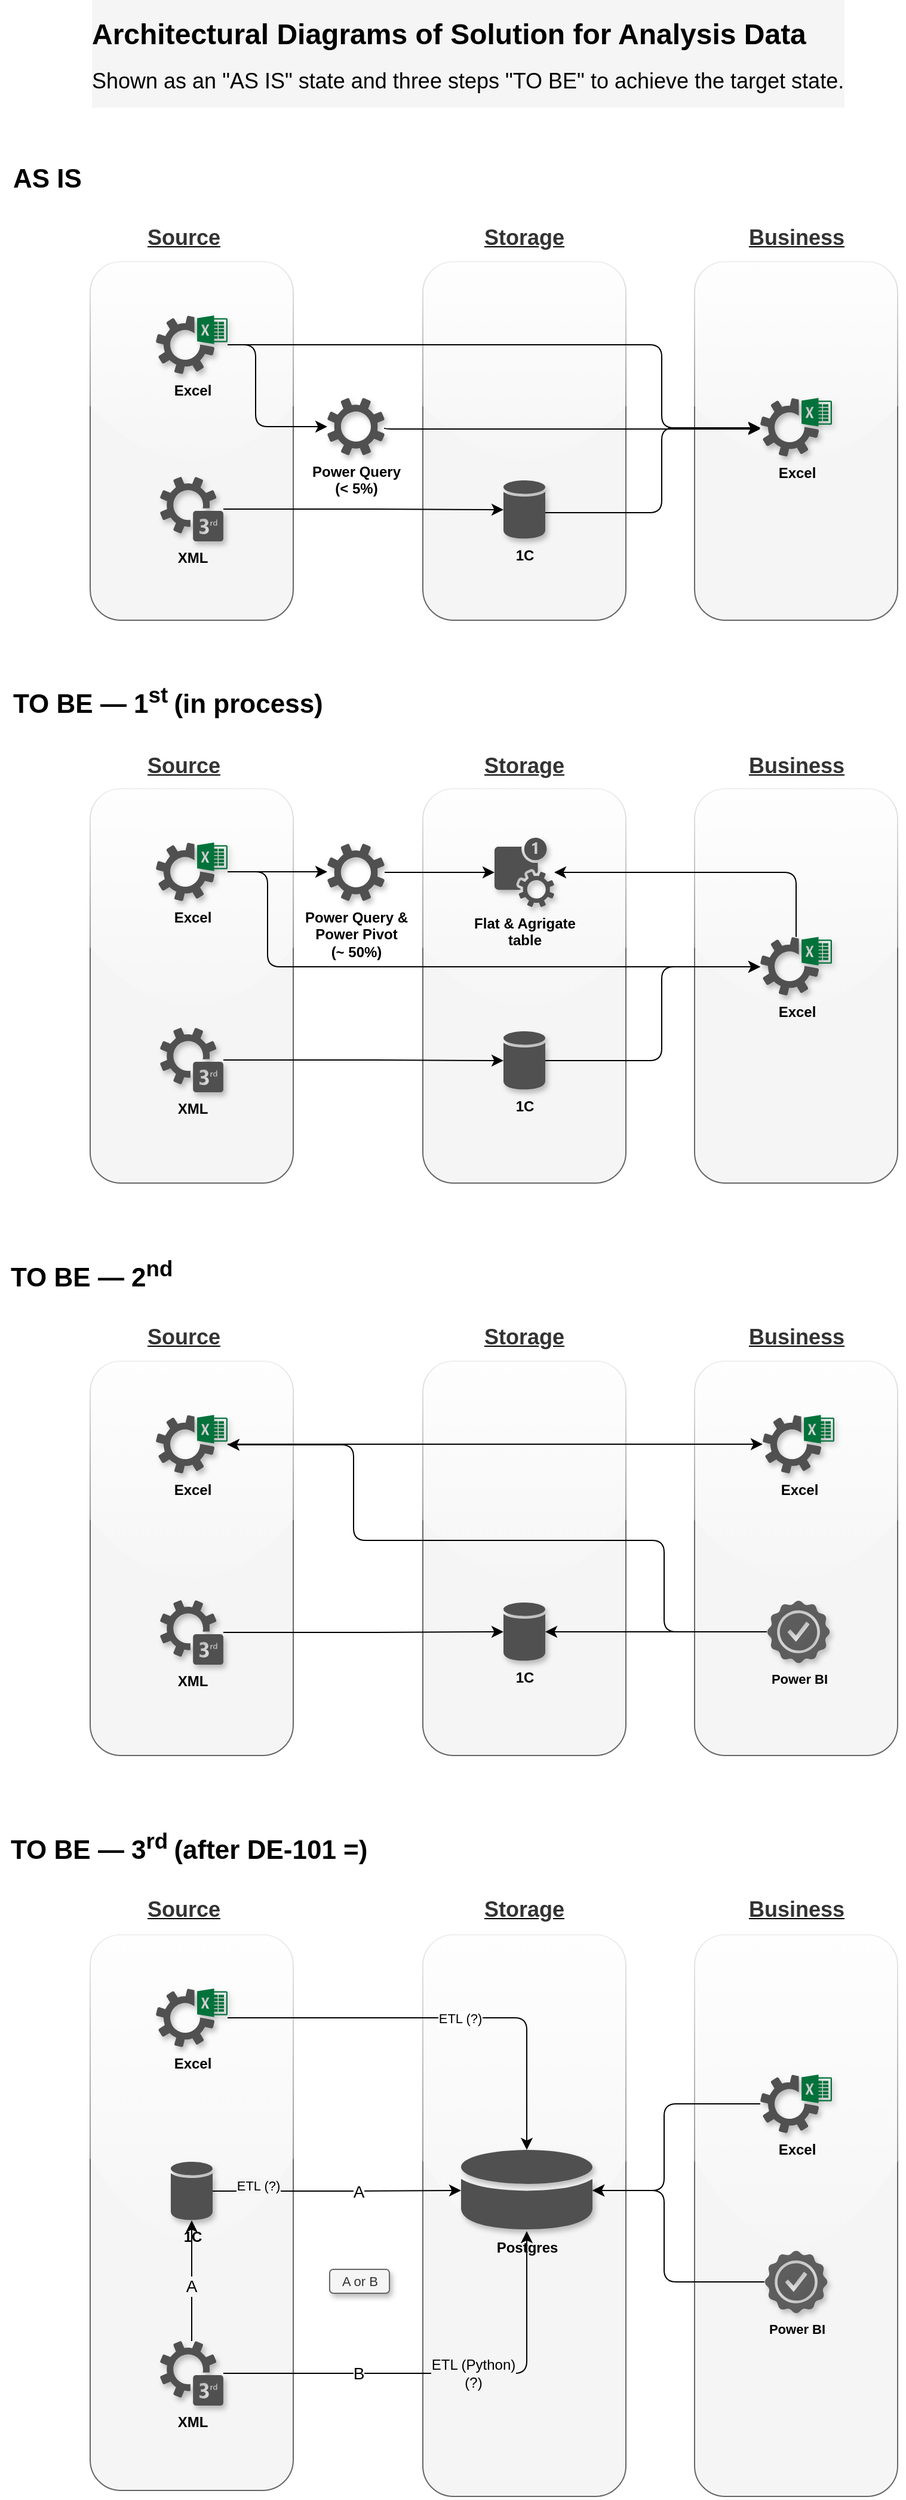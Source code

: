 <mxfile version="14.5.1" type="device"><diagram id="RVOuBzgUMl0IddybaFX9" name="Страница 1"><mxGraphModel dx="952" dy="719" grid="1" gridSize="10" guides="1" tooltips="1" connect="1" arrows="1" fold="1" page="1" pageScale="1" pageWidth="827" pageHeight="1169" math="0" shadow="0"><root><mxCell id="0"/><mxCell id="1" parent="0"/><mxCell id="Y5UnBgMo3BUGqpmzbO__-13" value="&lt;b&gt;Power Query&lt;br&gt;(&amp;lt; 5%)&lt;/b&gt;" style="pointerEvents=1;shadow=1;dashed=0;html=1;strokeColor=none;fillColor=#505050;labelPosition=center;verticalLabelPosition=bottom;verticalAlign=top;outlineConnect=0;align=center;shape=mxgraph.office.concepts.settings;rounded=1;" vertex="1" parent="1"><mxGeometry x="278" y="353" width="48" height="48" as="geometry"/></mxCell><mxCell id="Y5UnBgMo3BUGqpmzbO__-51" value="&lt;h1&gt;&lt;font style=&quot;font-size: 22px&quot;&gt;AS IS&lt;/font&gt;&lt;/h1&gt;" style="text;html=1;strokeColor=none;fillColor=none;spacing=5;spacingTop=-20;whiteSpace=wrap;overflow=hidden;shadow=1;glass=1;labelBackgroundColor=none;fontSize=18;rounded=1;" vertex="1" parent="1"><mxGeometry x="10" y="129" width="70" height="51" as="geometry"/></mxCell><mxCell id="Y5UnBgMo3BUGqpmzbO__-52" value="&lt;h1 style=&quot;font-size: 22px&quot;&gt;TO BE — 1&lt;sup&gt;st &lt;/sup&gt;(in process)&lt;/h1&gt;" style="text;html=1;strokeColor=none;fillColor=none;spacing=5;spacingTop=-20;whiteSpace=wrap;overflow=hidden;shadow=1;glass=1;labelBackgroundColor=none;fontSize=18;align=left;fontStyle=0;rounded=1;" vertex="1" parent="1"><mxGeometry x="10" y="586" width="280" height="44" as="geometry"/></mxCell><mxCell id="Y5UnBgMo3BUGqpmzbO__-82" value="" style="group;rounded=1;" vertex="1" connectable="0" parent="1"><mxGeometry x="138" y="209" width="111.5" height="330" as="geometry"/></mxCell><mxCell id="Y5UnBgMo3BUGqpmzbO__-21" value="" style="group;shadow=1;rounded=1;" vertex="1" connectable="0" parent="Y5UnBgMo3BUGqpmzbO__-82"><mxGeometry y="75" width="111.5" height="255" as="geometry"/></mxCell><mxCell id="Y5UnBgMo3BUGqpmzbO__-20" value="" style="whiteSpace=wrap;html=1;shadow=0;fillColor=#f5f5f5;strokeColor=#666666;fontColor=#333333;glass=1;rounded=1;" vertex="1" parent="Y5UnBgMo3BUGqpmzbO__-21"><mxGeometry x="-58.5" y="-45" width="170" height="300" as="geometry"/></mxCell><mxCell id="Y5UnBgMo3BUGqpmzbO__-10" value="&lt;b&gt;XML&lt;/b&gt;" style="pointerEvents=1;shadow=1;dashed=0;html=1;strokeColor=none;fillColor=#505050;labelPosition=center;verticalLabelPosition=bottom;verticalAlign=top;outlineConnect=0;align=center;shape=mxgraph.office.communications.3rd_party_service;rounded=1;" vertex="1" parent="Y5UnBgMo3BUGqpmzbO__-21"><mxGeometry y="135" width="53" height="54" as="geometry"/></mxCell><mxCell id="Y5UnBgMo3BUGqpmzbO__-16" value="&lt;b&gt;Excel&lt;/b&gt;" style="pointerEvents=1;shadow=1;dashed=0;html=1;strokeColor=none;fillColor=#505050;labelPosition=center;verticalLabelPosition=bottom;verticalAlign=top;outlineConnect=0;align=center;shape=mxgraph.office.services.excel_services;rounded=1;" vertex="1" parent="Y5UnBgMo3BUGqpmzbO__-21"><mxGeometry x="-3.5" width="60" height="49" as="geometry"/></mxCell><mxCell id="Y5UnBgMo3BUGqpmzbO__-48" value="&lt;span style=&quot;color: rgb(51, 51, 51); font-size: 18px;&quot;&gt;Source&lt;/span&gt;" style="text;html=1;strokeColor=none;fillColor=none;align=center;verticalAlign=middle;whiteSpace=wrap;shadow=0;glass=1;fontStyle=5;fontSize=18;rounded=1;" vertex="1" parent="Y5UnBgMo3BUGqpmzbO__-82"><mxGeometry width="40" height="20" as="geometry"/></mxCell><mxCell id="Y5UnBgMo3BUGqpmzbO__-83" value="" style="group;rounded=1;" vertex="1" connectable="0" parent="1"><mxGeometry x="358" y="209" width="170" height="330" as="geometry"/></mxCell><mxCell id="Y5UnBgMo3BUGqpmzbO__-44" value="" style="whiteSpace=wrap;html=1;shadow=0;fillColor=#f5f5f5;strokeColor=#666666;fontColor=#333333;glass=1;rounded=1;" vertex="1" parent="Y5UnBgMo3BUGqpmzbO__-83"><mxGeometry y="30" width="170" height="300" as="geometry"/></mxCell><mxCell id="Y5UnBgMo3BUGqpmzbO__-6" value="&lt;b&gt;1C&lt;/b&gt;" style="shadow=1;dashed=0;html=1;strokeColor=none;fillColor=#505050;labelPosition=center;verticalLabelPosition=bottom;verticalAlign=top;outlineConnect=0;align=center;shape=mxgraph.office.databases.database;rounded=1;" vertex="1" parent="Y5UnBgMo3BUGqpmzbO__-83"><mxGeometry x="67.5" y="213" width="35" height="49" as="geometry"/></mxCell><mxCell id="Y5UnBgMo3BUGqpmzbO__-47" value="&lt;span style=&quot;color: rgb(51, 51, 51); font-size: 18px;&quot;&gt;Storage&lt;/span&gt;" style="text;html=1;strokeColor=none;fillColor=none;align=center;verticalAlign=middle;whiteSpace=wrap;shadow=0;glass=1;fontStyle=5;fontSize=18;rounded=1;" vertex="1" parent="Y5UnBgMo3BUGqpmzbO__-83"><mxGeometry x="65" width="40" height="20" as="geometry"/></mxCell><mxCell id="Y5UnBgMo3BUGqpmzbO__-84" value="" style="group;rounded=1;" vertex="1" connectable="0" parent="1"><mxGeometry x="585.5" y="209" width="170" height="330" as="geometry"/></mxCell><mxCell id="Y5UnBgMo3BUGqpmzbO__-45" value="" style="whiteSpace=wrap;html=1;shadow=0;fillColor=#f5f5f5;strokeColor=#666666;fontColor=#333333;glass=1;labelBackgroundColor=none;rounded=1;" vertex="1" parent="Y5UnBgMo3BUGqpmzbO__-84"><mxGeometry y="30" width="170" height="300" as="geometry"/></mxCell><mxCell id="Y5UnBgMo3BUGqpmzbO__-2" value="&lt;b&gt;Excel&lt;/b&gt;" style="pointerEvents=1;shadow=1;dashed=0;html=1;strokeColor=none;fillColor=#505050;labelPosition=center;verticalLabelPosition=bottom;verticalAlign=top;outlineConnect=0;align=center;shape=mxgraph.office.services.excel_services;rounded=1;" vertex="1" parent="Y5UnBgMo3BUGqpmzbO__-84"><mxGeometry x="55" y="144" width="60" height="49" as="geometry"/></mxCell><mxCell id="Y5UnBgMo3BUGqpmzbO__-49" value="&lt;span style=&quot;color: rgb(51 , 51 , 51) ; font-size: 18px&quot;&gt;Business&lt;/span&gt;" style="text;html=1;strokeColor=none;fillColor=none;align=center;verticalAlign=middle;whiteSpace=wrap;shadow=0;glass=1;fontStyle=5;fontSize=18;rounded=1;" vertex="1" parent="Y5UnBgMo3BUGqpmzbO__-84"><mxGeometry x="65" width="40" height="20" as="geometry"/></mxCell><mxCell id="Y5UnBgMo3BUGqpmzbO__-18" style="edgeStyle=orthogonalEdgeStyle;orthogonalLoop=1;jettySize=auto;html=1;shadow=0;endSize=7;jumpSize=6;strokeWidth=1;" edge="1" parent="1" source="Y5UnBgMo3BUGqpmzbO__-6" target="Y5UnBgMo3BUGqpmzbO__-2"><mxGeometry relative="1" as="geometry"><Array as="points"><mxPoint x="558" y="449"/><mxPoint x="558" y="378"/></Array></mxGeometry></mxCell><mxCell id="Y5UnBgMo3BUGqpmzbO__-17" style="edgeStyle=orthogonalEdgeStyle;orthogonalLoop=1;jettySize=auto;html=1;shadow=0;endSize=7;jumpSize=6;strokeWidth=1;" edge="1" parent="1" source="Y5UnBgMo3BUGqpmzbO__-10" target="Y5UnBgMo3BUGqpmzbO__-6"><mxGeometry relative="1" as="geometry"/></mxCell><mxCell id="Y5UnBgMo3BUGqpmzbO__-19" style="edgeStyle=orthogonalEdgeStyle;orthogonalLoop=1;jettySize=auto;html=1;shadow=0;endSize=7;jumpSize=6;strokeWidth=1;" edge="1" parent="1" source="Y5UnBgMo3BUGqpmzbO__-16" target="Y5UnBgMo3BUGqpmzbO__-2"><mxGeometry relative="1" as="geometry"><Array as="points"><mxPoint x="558" y="308"/><mxPoint x="558" y="378"/></Array></mxGeometry></mxCell><mxCell id="Y5UnBgMo3BUGqpmzbO__-85" style="edgeStyle=orthogonalEdgeStyle;jumpSize=6;orthogonalLoop=1;jettySize=auto;html=1;shadow=0;endSize=7;strokeWidth=1;fontSize=18;" edge="1" parent="1"><mxGeometry relative="1" as="geometry"><mxPoint x="326.0" y="378" as="sourcePoint"/><mxPoint x="640.5" y="378.5" as="targetPoint"/><Array as="points"><mxPoint x="326" y="379"/><mxPoint x="640" y="379"/></Array></mxGeometry></mxCell><mxCell id="Y5UnBgMo3BUGqpmzbO__-86" style="edgeStyle=orthogonalEdgeStyle;jumpSize=6;orthogonalLoop=1;jettySize=auto;html=1;shadow=0;endSize=7;strokeWidth=1;fontSize=18;" edge="1" parent="1" source="Y5UnBgMo3BUGqpmzbO__-16" target="Y5UnBgMo3BUGqpmzbO__-13"><mxGeometry relative="1" as="geometry"><Array as="points"><mxPoint x="218" y="308"/><mxPoint x="218" y="377"/></Array></mxGeometry></mxCell><mxCell id="Y5UnBgMo3BUGqpmzbO__-87" value="&lt;b style=&quot;line-height: 120%&quot;&gt;Power Query &amp;amp;&lt;br&gt;Power Pivot&lt;br&gt;(~ 50%)&lt;/b&gt;" style="pointerEvents=1;shadow=1;dashed=0;html=1;strokeColor=none;fillColor=#505050;labelPosition=center;verticalLabelPosition=bottom;verticalAlign=top;outlineConnect=0;align=center;shape=mxgraph.office.concepts.settings;rounded=1;" vertex="1" parent="1"><mxGeometry x="278" y="726" width="48" height="48" as="geometry"/></mxCell><mxCell id="Y5UnBgMo3BUGqpmzbO__-90" value="" style="group;shadow=1;rounded=1;" vertex="1" connectable="0" parent="1"><mxGeometry x="138" y="725" width="111.5" height="280" as="geometry"/></mxCell><mxCell id="Y5UnBgMo3BUGqpmzbO__-91" value="" style="whiteSpace=wrap;html=1;shadow=0;fillColor=#f5f5f5;strokeColor=#666666;fontColor=#333333;glass=1;rounded=1;" vertex="1" parent="Y5UnBgMo3BUGqpmzbO__-90"><mxGeometry x="-58.5" y="-45" width="170" height="330" as="geometry"/></mxCell><mxCell id="Y5UnBgMo3BUGqpmzbO__-92" value="&lt;b&gt;XML&lt;/b&gt;" style="pointerEvents=1;shadow=1;dashed=0;html=1;strokeColor=none;fillColor=#505050;labelPosition=center;verticalLabelPosition=bottom;verticalAlign=top;outlineConnect=0;align=center;shape=mxgraph.office.communications.3rd_party_service;rounded=1;" vertex="1" parent="Y5UnBgMo3BUGqpmzbO__-90"><mxGeometry y="155" width="53" height="54" as="geometry"/></mxCell><mxCell id="Y5UnBgMo3BUGqpmzbO__-93" value="&lt;b&gt;Excel&lt;/b&gt;" style="pointerEvents=1;shadow=1;dashed=0;html=1;strokeColor=none;fillColor=#505050;labelPosition=center;verticalLabelPosition=bottom;verticalAlign=top;outlineConnect=0;align=center;shape=mxgraph.office.services.excel_services;rounded=1;" vertex="1" parent="Y5UnBgMo3BUGqpmzbO__-90"><mxGeometry x="-3.5" width="60" height="49" as="geometry"/></mxCell><mxCell id="Y5UnBgMo3BUGqpmzbO__-94" value="&lt;span style=&quot;color: rgb(51, 51, 51); font-size: 18px;&quot;&gt;Source&lt;/span&gt;" style="text;html=1;strokeColor=none;fillColor=none;align=center;verticalAlign=middle;whiteSpace=wrap;shadow=0;glass=1;fontStyle=5;fontSize=18;rounded=1;" vertex="1" parent="1"><mxGeometry x="138" y="651" width="40" height="20" as="geometry"/></mxCell><mxCell id="Y5UnBgMo3BUGqpmzbO__-96" value="" style="whiteSpace=wrap;html=1;shadow=0;fillColor=#f5f5f5;strokeColor=#666666;fontColor=#333333;glass=1;rounded=1;" vertex="1" parent="1"><mxGeometry x="358" y="680" width="170" height="330" as="geometry"/></mxCell><mxCell id="Y5UnBgMo3BUGqpmzbO__-97" value="&lt;b&gt;1C&lt;/b&gt;" style="shadow=1;dashed=0;html=1;strokeColor=none;fillColor=#505050;labelPosition=center;verticalLabelPosition=bottom;verticalAlign=top;outlineConnect=0;align=center;shape=mxgraph.office.databases.database;rounded=1;" vertex="1" parent="1"><mxGeometry x="425.5" y="883" width="35" height="49" as="geometry"/></mxCell><mxCell id="Y5UnBgMo3BUGqpmzbO__-98" value="&lt;span style=&quot;color: rgb(51, 51, 51); font-size: 18px;&quot;&gt;Storage&lt;/span&gt;" style="text;html=1;strokeColor=none;fillColor=none;align=center;verticalAlign=middle;whiteSpace=wrap;shadow=0;glass=1;fontStyle=5;fontSize=18;rounded=1;" vertex="1" parent="1"><mxGeometry x="423" y="651" width="40" height="20" as="geometry"/></mxCell><mxCell id="Y5UnBgMo3BUGqpmzbO__-11" value="&lt;b&gt;Flat &amp;amp; Agrigate&lt;br&gt;table&lt;/b&gt;" style="pointerEvents=1;shadow=1;dashed=0;html=1;strokeColor=none;fillColor=#505050;labelPosition=center;verticalLabelPosition=bottom;verticalAlign=top;outlineConnect=0;align=center;shape=mxgraph.office.communications.push_notification_service;rounded=1;" vertex="1" parent="1"><mxGeometry x="418" y="721" width="50" height="58" as="geometry"/></mxCell><mxCell id="Y5UnBgMo3BUGqpmzbO__-100" value="" style="whiteSpace=wrap;html=1;shadow=0;fillColor=#f5f5f5;strokeColor=#666666;fontColor=#333333;glass=1;labelBackgroundColor=none;rounded=1;" vertex="1" parent="1"><mxGeometry x="585.5" y="680" width="170" height="330" as="geometry"/></mxCell><mxCell id="Y5UnBgMo3BUGqpmzbO__-101" value="&lt;b&gt;Excel&lt;/b&gt;" style="pointerEvents=1;shadow=1;dashed=0;html=1;strokeColor=none;fillColor=#505050;labelPosition=center;verticalLabelPosition=bottom;verticalAlign=top;outlineConnect=0;align=center;shape=mxgraph.office.services.excel_services;rounded=1;" vertex="1" parent="1"><mxGeometry x="640.5" y="804" width="60" height="49" as="geometry"/></mxCell><mxCell id="Y5UnBgMo3BUGqpmzbO__-102" value="&lt;span style=&quot;color: rgb(51 , 51 , 51) ; font-size: 18px&quot;&gt;Business&lt;/span&gt;" style="text;html=1;strokeColor=none;fillColor=none;align=center;verticalAlign=middle;whiteSpace=wrap;shadow=0;glass=1;fontStyle=5;fontSize=18;rounded=1;" vertex="1" parent="1"><mxGeometry x="650.5" y="651" width="40" height="20" as="geometry"/></mxCell><mxCell id="Y5UnBgMo3BUGqpmzbO__-104" style="edgeStyle=orthogonalEdgeStyle;orthogonalLoop=1;jettySize=auto;html=1;shadow=0;endSize=7;jumpSize=6;strokeWidth=1;" edge="1" source="Y5UnBgMo3BUGqpmzbO__-92" target="Y5UnBgMo3BUGqpmzbO__-97" parent="1"><mxGeometry relative="1" as="geometry"/></mxCell><mxCell id="Y5UnBgMo3BUGqpmzbO__-107" style="edgeStyle=orthogonalEdgeStyle;jumpSize=6;orthogonalLoop=1;jettySize=auto;html=1;shadow=0;endSize=7;strokeWidth=1;fontSize=18;" edge="1" source="Y5UnBgMo3BUGqpmzbO__-93" target="Y5UnBgMo3BUGqpmzbO__-87" parent="1"><mxGeometry relative="1" as="geometry"><Array as="points"><mxPoint x="248" y="749"/><mxPoint x="248" y="749"/></Array></mxGeometry></mxCell><mxCell id="Y5UnBgMo3BUGqpmzbO__-109" style="edgeStyle=orthogonalEdgeStyle;jumpSize=6;orthogonalLoop=1;jettySize=auto;html=1;shadow=0;endSize=7;strokeWidth=1;fontSize=11;spacing=2;" edge="1" parent="1" source="Y5UnBgMo3BUGqpmzbO__-87" target="Y5UnBgMo3BUGqpmzbO__-11"><mxGeometry relative="1" as="geometry"><mxPoint x="413.0" y="749.571" as="targetPoint"/></mxGeometry></mxCell><mxCell id="Y5UnBgMo3BUGqpmzbO__-111" style="edgeStyle=orthogonalEdgeStyle;jumpSize=6;orthogonalLoop=1;jettySize=auto;html=1;shadow=0;endSize=7;strokeWidth=1;fontSize=11;" edge="1" parent="1" source="Y5UnBgMo3BUGqpmzbO__-93" target="Y5UnBgMo3BUGqpmzbO__-101"><mxGeometry relative="1" as="geometry"><mxPoint x="268" y="940" as="sourcePoint"/><mxPoint x="640.5" y="818" as="targetPoint"/><Array as="points"><mxPoint x="228" y="749"/><mxPoint x="228" y="829"/></Array></mxGeometry></mxCell><mxCell id="Y5UnBgMo3BUGqpmzbO__-103" style="edgeStyle=orthogonalEdgeStyle;orthogonalLoop=1;jettySize=auto;html=1;shadow=0;endSize=7;jumpSize=6;strokeWidth=1;" edge="1" source="Y5UnBgMo3BUGqpmzbO__-97" target="Y5UnBgMo3BUGqpmzbO__-101" parent="1"><mxGeometry relative="1" as="geometry"><Array as="points"><mxPoint x="558" y="907"/><mxPoint x="558" y="829"/></Array></mxGeometry></mxCell><mxCell id="Y5UnBgMo3BUGqpmzbO__-112" style="edgeStyle=orthogonalEdgeStyle;jumpSize=6;orthogonalLoop=1;jettySize=auto;html=1;shadow=0;endSize=7;strokeWidth=1;fontSize=11;" edge="1" parent="1" source="Y5UnBgMo3BUGqpmzbO__-101" target="Y5UnBgMo3BUGqpmzbO__-11"><mxGeometry relative="1" as="geometry"><Array as="points"><mxPoint x="670" y="750"/></Array></mxGeometry></mxCell><mxCell id="Y5UnBgMo3BUGqpmzbO__-118" value="&lt;h1 style=&quot;font-size: 22px&quot;&gt;TO BE — 2&lt;sup&gt;nd&lt;/sup&gt;&lt;/h1&gt;" style="text;html=1;strokeColor=none;fillColor=none;spacing=5;spacingTop=-20;whiteSpace=wrap;overflow=hidden;shadow=1;glass=1;labelBackgroundColor=none;fontSize=18;align=left;fontStyle=0;rounded=1;" vertex="1" parent="1"><mxGeometry x="8" y="1066" width="172" height="40" as="geometry"/></mxCell><mxCell id="Y5UnBgMo3BUGqpmzbO__-120" value="" style="group;shadow=1;rounded=1;" vertex="1" connectable="0" parent="1"><mxGeometry x="138" y="1204" width="111.5" height="280" as="geometry"/></mxCell><mxCell id="Y5UnBgMo3BUGqpmzbO__-121" value="" style="whiteSpace=wrap;html=1;shadow=0;fillColor=#f5f5f5;strokeColor=#666666;fontColor=#333333;glass=1;rounded=1;" vertex="1" parent="Y5UnBgMo3BUGqpmzbO__-120"><mxGeometry x="-58.5" y="-45" width="170" height="330" as="geometry"/></mxCell><mxCell id="Y5UnBgMo3BUGqpmzbO__-122" value="&lt;b&gt;XML&lt;/b&gt;" style="pointerEvents=1;shadow=1;dashed=0;html=1;strokeColor=none;fillColor=#505050;labelPosition=center;verticalLabelPosition=bottom;verticalAlign=top;outlineConnect=0;align=center;shape=mxgraph.office.communications.3rd_party_service;rounded=1;" vertex="1" parent="Y5UnBgMo3BUGqpmzbO__-120"><mxGeometry y="155" width="53" height="54" as="geometry"/></mxCell><mxCell id="Y5UnBgMo3BUGqpmzbO__-123" value="&lt;b&gt;Excel&lt;/b&gt;" style="pointerEvents=1;shadow=1;dashed=0;html=1;strokeColor=none;fillColor=#505050;labelPosition=center;verticalLabelPosition=bottom;verticalAlign=top;outlineConnect=0;align=center;shape=mxgraph.office.services.excel_services;rounded=1;" vertex="1" parent="Y5UnBgMo3BUGqpmzbO__-120"><mxGeometry x="-3.5" width="60" height="49" as="geometry"/></mxCell><mxCell id="Y5UnBgMo3BUGqpmzbO__-124" value="&lt;span style=&quot;color: rgb(51, 51, 51); font-size: 18px;&quot;&gt;Source&lt;/span&gt;" style="text;html=1;strokeColor=none;fillColor=none;align=center;verticalAlign=middle;whiteSpace=wrap;shadow=0;glass=1;fontStyle=5;fontSize=18;rounded=1;" vertex="1" parent="1"><mxGeometry x="138" y="1129" width="40" height="20" as="geometry"/></mxCell><mxCell id="Y5UnBgMo3BUGqpmzbO__-125" value="" style="whiteSpace=wrap;html=1;shadow=0;fillColor=#f5f5f5;strokeColor=#666666;fontColor=#333333;glass=1;rounded=1;" vertex="1" parent="1"><mxGeometry x="358" y="1159" width="170" height="330" as="geometry"/></mxCell><mxCell id="Y5UnBgMo3BUGqpmzbO__-126" value="&lt;b&gt;1C&lt;/b&gt;" style="shadow=1;dashed=0;html=1;strokeColor=none;fillColor=#505050;labelPosition=center;verticalLabelPosition=bottom;verticalAlign=top;outlineConnect=0;align=center;shape=mxgraph.office.databases.database;rounded=1;" vertex="1" parent="1"><mxGeometry x="425.5" y="1361" width="35" height="49" as="geometry"/></mxCell><mxCell id="Y5UnBgMo3BUGqpmzbO__-127" value="&lt;span style=&quot;color: rgb(51, 51, 51); font-size: 18px;&quot;&gt;Storage&lt;/span&gt;" style="text;html=1;strokeColor=none;fillColor=none;align=center;verticalAlign=middle;whiteSpace=wrap;shadow=0;glass=1;fontStyle=5;fontSize=18;rounded=1;" vertex="1" parent="1"><mxGeometry x="423" y="1129" width="40" height="20" as="geometry"/></mxCell><mxCell id="Y5UnBgMo3BUGqpmzbO__-129" value="" style="whiteSpace=wrap;html=1;shadow=0;fillColor=#f5f5f5;strokeColor=#666666;fontColor=#333333;glass=1;labelBackgroundColor=none;rounded=1;" vertex="1" parent="1"><mxGeometry x="585.5" y="1159" width="170" height="330" as="geometry"/></mxCell><mxCell id="Y5UnBgMo3BUGqpmzbO__-130" value="&lt;b&gt;Excel&lt;/b&gt;" style="pointerEvents=1;shadow=1;dashed=0;html=1;strokeColor=none;fillColor=#505050;labelPosition=center;verticalLabelPosition=bottom;verticalAlign=top;outlineConnect=0;align=center;shape=mxgraph.office.services.excel_services;rounded=1;" vertex="1" parent="1"><mxGeometry x="642.5" y="1204" width="60" height="49" as="geometry"/></mxCell><mxCell id="Y5UnBgMo3BUGqpmzbO__-131" value="&lt;span style=&quot;color: rgb(51 , 51 , 51) ; font-size: 18px&quot;&gt;Business&lt;/span&gt;" style="text;html=1;strokeColor=none;fillColor=none;align=center;verticalAlign=middle;whiteSpace=wrap;shadow=0;glass=1;fontStyle=5;fontSize=18;rounded=1;" vertex="1" parent="1"><mxGeometry x="650.5" y="1129" width="40" height="20" as="geometry"/></mxCell><mxCell id="Y5UnBgMo3BUGqpmzbO__-132" style="edgeStyle=orthogonalEdgeStyle;orthogonalLoop=1;jettySize=auto;html=1;shadow=0;endSize=7;jumpSize=6;strokeWidth=1;" edge="1" source="Y5UnBgMo3BUGqpmzbO__-122" target="Y5UnBgMo3BUGqpmzbO__-126" parent="1"><mxGeometry relative="1" as="geometry"/></mxCell><mxCell id="Y5UnBgMo3BUGqpmzbO__-135" style="edgeStyle=orthogonalEdgeStyle;jumpSize=6;orthogonalLoop=1;jettySize=auto;html=1;shadow=0;endSize=7;strokeWidth=1;fontSize=11;" edge="1" source="Y5UnBgMo3BUGqpmzbO__-123" target="Y5UnBgMo3BUGqpmzbO__-130" parent="1"><mxGeometry relative="1" as="geometry"><mxPoint x="268" y="1419" as="sourcePoint"/><mxPoint x="640.5" y="1297" as="targetPoint"/><Array as="points"/></mxGeometry></mxCell><mxCell id="Y5UnBgMo3BUGqpmzbO__-141" style="edgeStyle=orthogonalEdgeStyle;jumpSize=6;orthogonalLoop=1;jettySize=auto;html=1;shadow=0;endSize=7;strokeWidth=1;fontSize=11;" edge="1" parent="1" source="Y5UnBgMo3BUGqpmzbO__-138" target="Y5UnBgMo3BUGqpmzbO__-123"><mxGeometry relative="1" as="geometry"><Array as="points"><mxPoint x="560" y="1386"/><mxPoint x="560" y="1309"/><mxPoint x="300" y="1309"/><mxPoint x="300" y="1229"/></Array></mxGeometry></mxCell><mxCell id="Y5UnBgMo3BUGqpmzbO__-182" style="edgeStyle=orthogonalEdgeStyle;jumpSize=6;orthogonalLoop=1;jettySize=auto;html=1;shadow=0;endSize=7;strokeWidth=1;fontSize=11;" edge="1" parent="1" source="Y5UnBgMo3BUGqpmzbO__-138" target="Y5UnBgMo3BUGqpmzbO__-126"><mxGeometry relative="1" as="geometry"/></mxCell><mxCell id="Y5UnBgMo3BUGqpmzbO__-138" value="&lt;b&gt;Power BI&lt;/b&gt;" style="pointerEvents=1;shadow=1;dashed=0;html=1;strokeColor=none;fillColor=#505050;labelPosition=center;verticalLabelPosition=bottom;verticalAlign=top;outlineConnect=0;align=center;shape=mxgraph.office.concepts.best_practices;glass=1;labelBackgroundColor=none;fontSize=11;opacity=90;rounded=1;" vertex="1" parent="1"><mxGeometry x="646" y="1359" width="53" height="53" as="geometry"/></mxCell><mxCell id="Y5UnBgMo3BUGqpmzbO__-146" value="&lt;h1 style=&quot;font-size: 22px&quot;&gt;TO BE — 3&lt;sup&gt;rd&amp;nbsp;&lt;/sup&gt;(after DE-101 =)&lt;/h1&gt;" style="text;html=1;strokeColor=none;fillColor=none;spacing=5;spacingTop=-20;whiteSpace=wrap;overflow=hidden;shadow=1;glass=1;labelBackgroundColor=none;fontSize=18;align=left;fontStyle=0;rounded=1;" vertex="1" parent="1"><mxGeometry x="8" y="1545" width="312" height="40" as="geometry"/></mxCell><mxCell id="Y5UnBgMo3BUGqpmzbO__-147" value="" style="group;shadow=1;rounded=1;" vertex="1" connectable="0" parent="1"><mxGeometry x="138" y="1684" width="111.5" height="420" as="geometry"/></mxCell><mxCell id="Y5UnBgMo3BUGqpmzbO__-148" value="" style="whiteSpace=wrap;html=1;shadow=0;fillColor=#f5f5f5;strokeColor=#666666;fontColor=#333333;glass=1;rounded=1;" vertex="1" parent="Y5UnBgMo3BUGqpmzbO__-147"><mxGeometry x="-58.5" y="-45" width="170" height="465" as="geometry"/></mxCell><mxCell id="Y5UnBgMo3BUGqpmzbO__-179" style="edgeStyle=orthogonalEdgeStyle;jumpSize=6;orthogonalLoop=1;jettySize=auto;html=1;shadow=0;endSize=7;strokeWidth=1;fontSize=11;" edge="1" parent="Y5UnBgMo3BUGqpmzbO__-147" source="Y5UnBgMo3BUGqpmzbO__-149" target="Y5UnBgMo3BUGqpmzbO__-153"><mxGeometry relative="1" as="geometry"/></mxCell><mxCell id="Y5UnBgMo3BUGqpmzbO__-180" value="&lt;span style=&quot;font-size: 14px;&quot;&gt;A&lt;/span&gt;" style="edgeLabel;html=1;align=center;verticalAlign=middle;resizable=0;points=[];fontSize=11;rounded=1;labelBackgroundColor=#F5F5F5;" vertex="1" connectable="0" parent="Y5UnBgMo3BUGqpmzbO__-179"><mxGeometry x="-0.092" relative="1" as="geometry"><mxPoint x="-1" as="offset"/></mxGeometry></mxCell><mxCell id="Y5UnBgMo3BUGqpmzbO__-149" value="&lt;b&gt;XML&lt;/b&gt;" style="pointerEvents=1;shadow=1;dashed=0;html=1;strokeColor=none;fillColor=#505050;labelPosition=center;verticalLabelPosition=bottom;verticalAlign=top;outlineConnect=0;align=center;shape=mxgraph.office.communications.3rd_party_service;rounded=1;" vertex="1" parent="Y5UnBgMo3BUGqpmzbO__-147"><mxGeometry y="295" width="53" height="54" as="geometry"/></mxCell><mxCell id="Y5UnBgMo3BUGqpmzbO__-150" value="&lt;b&gt;Excel&lt;/b&gt;" style="pointerEvents=1;shadow=1;dashed=0;html=1;strokeColor=none;fillColor=#505050;labelPosition=center;verticalLabelPosition=bottom;verticalAlign=top;outlineConnect=0;align=center;shape=mxgraph.office.services.excel_services;rounded=1;" vertex="1" parent="Y5UnBgMo3BUGqpmzbO__-147"><mxGeometry x="-3.5" width="60" height="49" as="geometry"/></mxCell><mxCell id="Y5UnBgMo3BUGqpmzbO__-153" value="&lt;b&gt;1C&lt;/b&gt;" style="shadow=1;dashed=0;html=1;strokeColor=none;fillColor=#505050;labelPosition=center;verticalLabelPosition=bottom;verticalAlign=top;outlineConnect=0;align=center;shape=mxgraph.office.databases.database;rounded=1;" vertex="1" parent="Y5UnBgMo3BUGqpmzbO__-147"><mxGeometry x="9" y="145" width="35" height="49" as="geometry"/></mxCell><mxCell id="Y5UnBgMo3BUGqpmzbO__-151" value="&lt;span style=&quot;color: rgb(51, 51, 51); font-size: 18px;&quot;&gt;Source&lt;/span&gt;" style="text;html=1;strokeColor=none;fillColor=none;align=center;verticalAlign=middle;whiteSpace=wrap;shadow=0;glass=1;fontStyle=5;fontSize=18;rounded=1;" vertex="1" parent="1"><mxGeometry x="138" y="1608" width="40" height="20" as="geometry"/></mxCell><mxCell id="Y5UnBgMo3BUGqpmzbO__-152" value="" style="whiteSpace=wrap;html=1;shadow=0;fillColor=#f5f5f5;strokeColor=#666666;fontColor=#333333;glass=1;rounded=1;" vertex="1" parent="1"><mxGeometry x="358" y="1639" width="170" height="470" as="geometry"/></mxCell><mxCell id="Y5UnBgMo3BUGqpmzbO__-154" value="&lt;span style=&quot;color: rgb(51, 51, 51); font-size: 18px;&quot;&gt;Storage&lt;/span&gt;" style="text;html=1;strokeColor=none;fillColor=none;align=center;verticalAlign=middle;whiteSpace=wrap;shadow=0;glass=1;fontStyle=5;fontSize=18;rounded=1;" vertex="1" parent="1"><mxGeometry x="423" y="1608" width="40" height="20" as="geometry"/></mxCell><mxCell id="Y5UnBgMo3BUGqpmzbO__-155" value="" style="whiteSpace=wrap;html=1;shadow=0;fillColor=#f5f5f5;strokeColor=#666666;fontColor=#333333;glass=1;labelBackgroundColor=none;rounded=1;" vertex="1" parent="1"><mxGeometry x="585.5" y="1639" width="170" height="470" as="geometry"/></mxCell><mxCell id="Y5UnBgMo3BUGqpmzbO__-164" style="edgeStyle=orthogonalEdgeStyle;jumpSize=6;orthogonalLoop=1;jettySize=auto;html=1;shadow=0;endSize=7;strokeWidth=1;fontSize=11;" edge="1" parent="1" source="Y5UnBgMo3BUGqpmzbO__-156" target="Y5UnBgMo3BUGqpmzbO__-5"><mxGeometry relative="1" as="geometry"><Array as="points"><mxPoint x="560" y="1781"/><mxPoint x="560" y="1853"/></Array></mxGeometry></mxCell><mxCell id="Y5UnBgMo3BUGqpmzbO__-156" value="&lt;b&gt;Excel&lt;/b&gt;" style="pointerEvents=1;shadow=1;dashed=0;html=1;strokeColor=none;fillColor=#505050;labelPosition=center;verticalLabelPosition=bottom;verticalAlign=top;outlineConnect=0;align=center;shape=mxgraph.office.services.excel_services;rounded=1;" vertex="1" parent="1"><mxGeometry x="640.5" y="1756" width="60" height="49" as="geometry"/></mxCell><mxCell id="Y5UnBgMo3BUGqpmzbO__-157" value="&lt;span style=&quot;color: rgb(51 , 51 , 51) ; font-size: 18px&quot;&gt;Business&lt;/span&gt;" style="text;html=1;strokeColor=none;fillColor=none;align=center;verticalAlign=middle;whiteSpace=wrap;shadow=0;glass=1;fontStyle=5;fontSize=18;rounded=1;" vertex="1" parent="1"><mxGeometry x="650.5" y="1608" width="40" height="20" as="geometry"/></mxCell><mxCell id="Y5UnBgMo3BUGqpmzbO__-160" style="edgeStyle=orthogonalEdgeStyle;jumpSize=6;orthogonalLoop=1;jettySize=auto;html=1;shadow=0;endSize=7;strokeWidth=1;fontSize=11;" edge="1" source="Y5UnBgMo3BUGqpmzbO__-163" target="Y5UnBgMo3BUGqpmzbO__-5" parent="1"><mxGeometry relative="1" as="geometry"><Array as="points"><mxPoint x="560" y="1929"/><mxPoint x="560" y="1853"/></Array></mxGeometry></mxCell><mxCell id="Y5UnBgMo3BUGqpmzbO__-163" value="&lt;b&gt;Power BI&lt;/b&gt;" style="pointerEvents=1;shadow=1;dashed=0;html=1;strokeColor=none;fillColor=#505050;labelPosition=center;verticalLabelPosition=bottom;verticalAlign=top;outlineConnect=0;align=center;shape=mxgraph.office.concepts.best_practices;glass=1;labelBackgroundColor=none;fontSize=11;opacity=90;rounded=1;" vertex="1" parent="1"><mxGeometry x="644" y="1903" width="53" height="53" as="geometry"/></mxCell><mxCell id="Y5UnBgMo3BUGqpmzbO__-5" value="&lt;b&gt;Postgres&lt;/b&gt;" style="shadow=1;dashed=0;html=1;strokeColor=none;fillColor=#505050;labelPosition=center;verticalLabelPosition=bottom;verticalAlign=top;outlineConnect=0;align=center;shape=mxgraph.office.databases.database_mini_1;rounded=1;" vertex="1" parent="1"><mxGeometry x="390" y="1819" width="110" height="68" as="geometry"/></mxCell><mxCell id="Y5UnBgMo3BUGqpmzbO__-165" style="edgeStyle=orthogonalEdgeStyle;jumpSize=6;orthogonalLoop=1;jettySize=auto;html=1;shadow=0;endSize=7;strokeWidth=1;fontSize=11;" edge="1" parent="1" source="Y5UnBgMo3BUGqpmzbO__-149" target="Y5UnBgMo3BUGqpmzbO__-5"><mxGeometry relative="1" as="geometry"/></mxCell><mxCell id="Y5UnBgMo3BUGqpmzbO__-170" value="&lt;font style=&quot;font-size: 14px&quot;&gt;B&lt;/font&gt;" style="edgeLabel;html=1;align=center;verticalAlign=middle;resizable=0;points=[];fontSize=11;rounded=1;" vertex="1" connectable="0" parent="Y5UnBgMo3BUGqpmzbO__-165"><mxGeometry x="-0.495" y="-2" relative="1" as="geometry"><mxPoint x="18.81" y="-2.03" as="offset"/></mxGeometry></mxCell><mxCell id="Y5UnBgMo3BUGqpmzbO__-172" value="&lt;span style=&quot;font-size: 12px;&quot;&gt;ETL (Python)&lt;br&gt;(?)&lt;br&gt;&lt;/span&gt;" style="edgeLabel;html=1;align=center;verticalAlign=middle;resizable=0;points=[];fontSize=11;rounded=1;labelBackgroundColor=#F5F5F5;" vertex="1" connectable="0" parent="Y5UnBgMo3BUGqpmzbO__-165"><mxGeometry x="0.091" relative="1" as="geometry"><mxPoint x="5.67" as="offset"/></mxGeometry></mxCell><mxCell id="Y5UnBgMo3BUGqpmzbO__-166" style="edgeStyle=orthogonalEdgeStyle;jumpSize=6;orthogonalLoop=1;jettySize=auto;html=1;shadow=0;endSize=7;strokeWidth=1;fontSize=11;" edge="1" parent="1" source="Y5UnBgMo3BUGqpmzbO__-150" target="Y5UnBgMo3BUGqpmzbO__-5"><mxGeometry relative="1" as="geometry"/></mxCell><mxCell id="Y5UnBgMo3BUGqpmzbO__-173" value="ETL (?)" style="edgeLabel;html=1;align=center;verticalAlign=middle;resizable=0;points=[];fontSize=11;rounded=1;" vertex="1" connectable="0" parent="Y5UnBgMo3BUGqpmzbO__-166"><mxGeometry x="0.078" relative="1" as="geometry"><mxPoint as="offset"/></mxGeometry></mxCell><mxCell id="Y5UnBgMo3BUGqpmzbO__-168" style="edgeStyle=orthogonalEdgeStyle;jumpSize=6;orthogonalLoop=1;jettySize=auto;html=1;shadow=0;endSize=7;strokeWidth=1;fontSize=11;" edge="1" parent="1" source="Y5UnBgMo3BUGqpmzbO__-153" target="Y5UnBgMo3BUGqpmzbO__-5"><mxGeometry relative="1" as="geometry"/></mxCell><mxCell id="Y5UnBgMo3BUGqpmzbO__-169" value="&lt;font style=&quot;font-size: 14px&quot;&gt;A&lt;/font&gt;" style="edgeLabel;html=1;align=center;verticalAlign=middle;resizable=0;points=[];fontSize=11;rounded=1;" vertex="1" connectable="0" parent="Y5UnBgMo3BUGqpmzbO__-168"><mxGeometry x="0.175" y="-1" relative="1" as="geometry"><mxPoint as="offset"/></mxGeometry></mxCell><mxCell id="Y5UnBgMo3BUGqpmzbO__-174" value="&lt;meta charset=&quot;utf-8&quot;&gt;&lt;span style=&quot;color: rgb(0, 0, 0); font-family: helvetica; font-size: 11px; font-style: normal; font-weight: 400; letter-spacing: normal; text-align: center; text-indent: 0px; text-transform: none; word-spacing: 0px; display: inline; float: none;&quot;&gt;ETL (?)&lt;/span&gt;" style="edgeLabel;html=1;align=center;verticalAlign=middle;resizable=0;points=[];fontSize=11;rounded=1;labelBackgroundColor=#F5F5F5;" vertex="1" connectable="0" parent="Y5UnBgMo3BUGqpmzbO__-168"><mxGeometry x="-0.578" y="5" relative="1" as="geometry"><mxPoint x="-6.21" as="offset"/></mxGeometry></mxCell><mxCell id="Y5UnBgMo3BUGqpmzbO__-171" value="A or B" style="text;html=1;align=center;verticalAlign=middle;resizable=0;points=[];autosize=1;fontSize=11;glass=0;shadow=1;fillColor=#f5f5f5;strokeColor=#666666;fontColor=#333333;rounded=1;" vertex="1" parent="1"><mxGeometry x="280" y="1919" width="50" height="20" as="geometry"/></mxCell><mxCell id="Y5UnBgMo3BUGqpmzbO__-187" value="&lt;h1&gt;&lt;font style=&quot;font-size: 24px&quot;&gt;Architectural Diagrams of Solution for Analysis Data&lt;/font&gt;&lt;/h1&gt;&lt;p&gt;&lt;font style=&quot;font-size: 18px&quot;&gt;Shown as an &quot;AS IS&quot; state and three steps &quot;TO BE&quot; to achieve the target state.&lt;/font&gt;&lt;br&gt;&lt;/p&gt;" style="text;html=1;strokeColor=none;fillColor=none;spacing=5;spacingTop=-20;whiteSpace=wrap;overflow=hidden;rounded=0;shadow=1;glass=0;labelBackgroundColor=#F5F5F5;fontSize=11;opacity=90;align=left;" vertex="1" parent="1"><mxGeometry x="75.5" y="30" width="680" height="80" as="geometry"/></mxCell></root></mxGraphModel></diagram></mxfile>